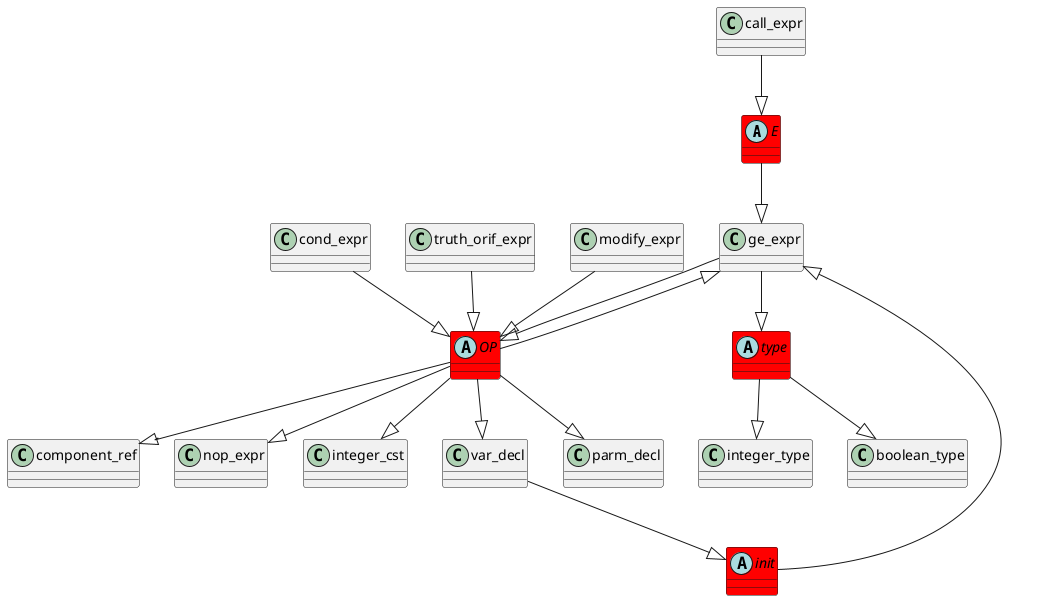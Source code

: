 @startuml
abstract class	E	 #red	
E	 --|> 	ge_expr	
call_expr	 --|> 	E	
abstract class	type	 #red	
type	 --|> 	integer_type	
ge_expr	 --|> 	type	
abstract class	OP	 #red	
OP	 --|> 	component_ref	
ge_expr	 --|> 	OP	
OP	 --|> 	ge_expr	
cond_expr	 --|> 	OP	
OP	 --|> 	nop_expr	
OP	 --|> 	integer_cst	
OP	 --|> 	var_decl	
abstract class	init	 #red	
init	 --|> 	ge_expr	
var_decl	 --|> 	init	
OP	 --|> 	parm_decl	
truth_orif_expr	 --|> 	OP	
modify_expr	 --|> 	OP	
type	 --|> 	boolean_type	
@enduml
